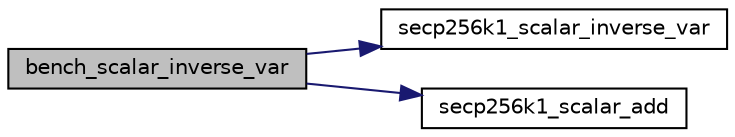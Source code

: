 digraph "bench_scalar_inverse_var"
{
  edge [fontname="Helvetica",fontsize="10",labelfontname="Helvetica",labelfontsize="10"];
  node [fontname="Helvetica",fontsize="10",shape=record];
  rankdir="LR";
  Node101 [label="bench_scalar_inverse_var",height=0.2,width=0.4,color="black", fillcolor="grey75", style="filled", fontcolor="black"];
  Node101 -> Node102 [color="midnightblue",fontsize="10",style="solid",fontname="Helvetica"];
  Node102 [label="secp256k1_scalar_inverse_var",height=0.2,width=0.4,color="black", fillcolor="white", style="filled",URL="$db/d94/scalar_8h.html#a58e84d0cabe81139df5c71759f833855",tooltip="Compute the inverse of a scalar (modulo the group order), without constant-time guarantee. "];
  Node101 -> Node103 [color="midnightblue",fontsize="10",style="solid",fontname="Helvetica"];
  Node103 [label="secp256k1_scalar_add",height=0.2,width=0.4,color="black", fillcolor="white", style="filled",URL="$db/d94/scalar_8h.html#a83257652850276cd74c7cdd1f9444d9c",tooltip="Add two scalars together (modulo the group order). "];
}
